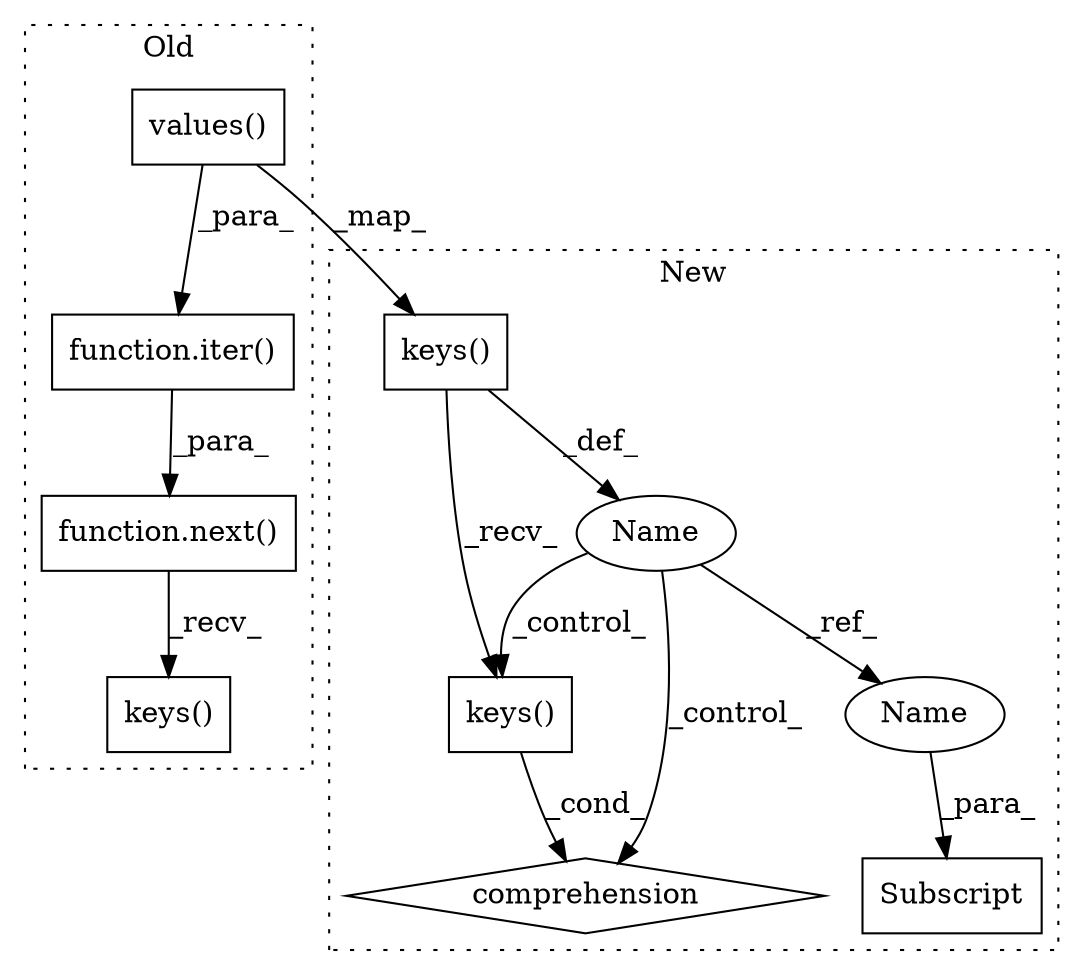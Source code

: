 digraph G {
subgraph cluster0 {
1 [label="function.iter()" a="75" s="15500,15527" l="5,1" shape="box"];
4 [label="values()" a="75" s="15505" l="22" shape="box"];
8 [label="function.next()" a="75" s="15495,15528" l="5,1" shape="box"];
9 [label="keys()" a="75" s="15495" l="50" shape="box"];
label = "Old";
style="dotted";
}
subgraph cluster1 {
2 [label="keys()" a="75" s="15541" l="36" shape="box"];
3 [label="comprehension" a="45" s="15530" l="3" shape="diamond"];
5 [label="keys()" a="75" s="15497" l="20" shape="box"];
6 [label="Subscript" a="63" s="15541,0" l="20,0" shape="box"];
7 [label="Name" a="87" s="15488" l="5" shape="ellipse"];
10 [label="Name" a="87" s="15555" l="5" shape="ellipse"];
label = "New";
style="dotted";
}
1 -> 8 [label="_para_"];
2 -> 3 [label="_cond_"];
4 -> 5 [label="_map_"];
4 -> 1 [label="_para_"];
5 -> 2 [label="_recv_"];
5 -> 7 [label="_def_"];
7 -> 3 [label="_control_"];
7 -> 2 [label="_control_"];
7 -> 10 [label="_ref_"];
8 -> 9 [label="_recv_"];
10 -> 6 [label="_para_"];
}